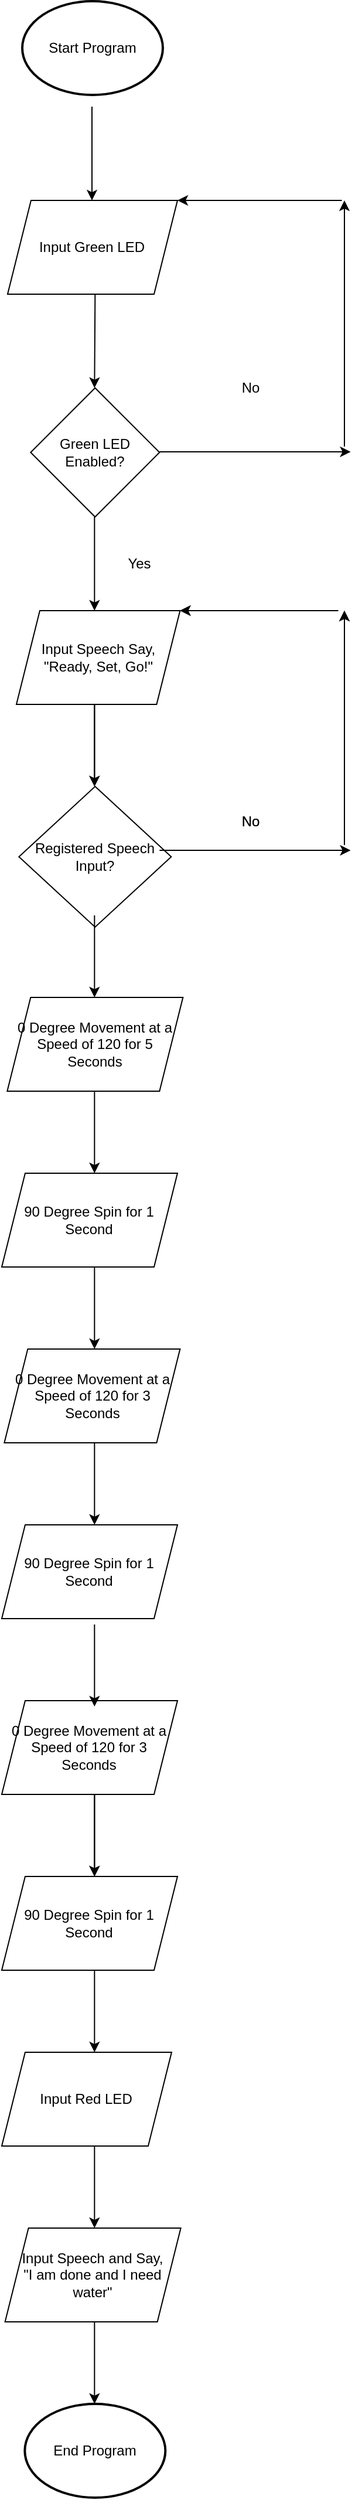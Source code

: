 <mxfile version="13.10.0" type="google"><diagram id="C5RBs43oDa-KdzZeNtuy" name="Page-1"><mxGraphModel dx="868" dy="450" grid="1" gridSize="10" guides="1" tooltips="1" connect="1" arrows="1" fold="1" page="1" pageScale="1" pageWidth="827" pageHeight="1169" math="0" shadow="0"><root><mxCell id="WIyWlLk6GJQsqaUBKTNV-0"/><mxCell id="WIyWlLk6GJQsqaUBKTNV-1" parent="WIyWlLk6GJQsqaUBKTNV-0"/><mxCell id="rlO3uNnhSseH4vvuS1n--1" value="Start Program" style="strokeWidth=2;html=1;shape=mxgraph.flowchart.start_1;whiteSpace=wrap;" parent="WIyWlLk6GJQsqaUBKTNV-1" vertex="1"><mxGeometry x="325" y="10" width="120" height="80" as="geometry"/></mxCell><mxCell id="rlO3uNnhSseH4vvuS1n--5" value="" style="endArrow=classic;html=1;" parent="WIyWlLk6GJQsqaUBKTNV-1" edge="1"><mxGeometry width="50" height="50" relative="1" as="geometry"><mxPoint x="384.5" y="100" as="sourcePoint"/><mxPoint x="384.5" y="180" as="targetPoint"/></mxGeometry></mxCell><mxCell id="rlO3uNnhSseH4vvuS1n--6" value="" style="endArrow=classic;html=1;" parent="WIyWlLk6GJQsqaUBKTNV-1" edge="1"><mxGeometry width="50" height="50" relative="1" as="geometry"><mxPoint x="387.17" y="260" as="sourcePoint"/><mxPoint x="386.67" y="340" as="targetPoint"/></mxGeometry></mxCell><mxCell id="rlO3uNnhSseH4vvuS1n--12" value="" style="endArrow=classic;html=1;" parent="WIyWlLk6GJQsqaUBKTNV-1" edge="1"><mxGeometry width="50" height="50" relative="1" as="geometry"><mxPoint x="600" y="390" as="sourcePoint"/><mxPoint x="600" y="180" as="targetPoint"/></mxGeometry></mxCell><mxCell id="rlO3uNnhSseH4vvuS1n--13" value="" style="endArrow=classic;html=1;" parent="WIyWlLk6GJQsqaUBKTNV-1" edge="1"><mxGeometry width="50" height="50" relative="1" as="geometry"><mxPoint x="597.81" y="180" as="sourcePoint"/><mxPoint x="457.49" y="180" as="targetPoint"/></mxGeometry></mxCell><mxCell id="rlO3uNnhSseH4vvuS1n--15" value="No" style="text;html=1;strokeColor=none;fillColor=none;align=center;verticalAlign=middle;whiteSpace=wrap;rounded=0;" parent="WIyWlLk6GJQsqaUBKTNV-1" vertex="1"><mxGeometry x="500" y="330" width="40" height="20" as="geometry"/></mxCell><mxCell id="rlO3uNnhSseH4vvuS1n--18" value="Yes" style="text;html=1;strokeColor=none;fillColor=none;align=center;verticalAlign=middle;whiteSpace=wrap;rounded=0;" parent="WIyWlLk6GJQsqaUBKTNV-1" vertex="1"><mxGeometry x="405" y="480" width="40" height="20" as="geometry"/></mxCell><mxCell id="rlO3uNnhSseH4vvuS1n--20" value="Green LED Enabled?" style="rhombus;whiteSpace=wrap;html=1;" parent="WIyWlLk6GJQsqaUBKTNV-1" vertex="1"><mxGeometry x="332.17" y="340" width="110" height="110" as="geometry"/></mxCell><mxCell id="rlO3uNnhSseH4vvuS1n--21" value="Input Green LED" style="shape=parallelogram;perimeter=parallelogramPerimeter;whiteSpace=wrap;html=1;fixedSize=1;" parent="WIyWlLk6GJQsqaUBKTNV-1" vertex="1"><mxGeometry x="312.49" y="180" width="145" height="80" as="geometry"/></mxCell><mxCell id="rlO3uNnhSseH4vvuS1n--22" value="Input Speech Say, &quot;Ready, Set, Go!&quot;" style="shape=parallelogram;perimeter=parallelogramPerimeter;whiteSpace=wrap;html=1;fixedSize=1;" parent="WIyWlLk6GJQsqaUBKTNV-1" vertex="1"><mxGeometry x="320" y="530" width="139.69" height="80" as="geometry"/></mxCell><mxCell id="rlO3uNnhSseH4vvuS1n--23" value="Registered Speech Input?" style="rhombus;whiteSpace=wrap;html=1;" parent="WIyWlLk6GJQsqaUBKTNV-1" vertex="1"><mxGeometry x="322.17" y="680" width="130" height="120" as="geometry"/></mxCell><mxCell id="rlO3uNnhSseH4vvuS1n--24" value="" style="endArrow=classic;html=1;" parent="WIyWlLk6GJQsqaUBKTNV-1" edge="1"><mxGeometry width="50" height="50" relative="1" as="geometry"><mxPoint x="386.67" y="450" as="sourcePoint"/><mxPoint x="386.67" y="530" as="targetPoint"/></mxGeometry></mxCell><mxCell id="rlO3uNnhSseH4vvuS1n--26" value="" style="endArrow=classic;html=1;" parent="WIyWlLk6GJQsqaUBKTNV-1" edge="1"><mxGeometry width="50" height="50" relative="1" as="geometry"><mxPoint x="386.67" y="610" as="sourcePoint"/><mxPoint x="386.67" y="680" as="targetPoint"/></mxGeometry></mxCell><mxCell id="rlO3uNnhSseH4vvuS1n--28" style="edgeStyle=orthogonalEdgeStyle;rounded=0;orthogonalLoop=1;jettySize=auto;html=1;" parent="WIyWlLk6GJQsqaUBKTNV-1" edge="1"><mxGeometry relative="1" as="geometry"><mxPoint x="605.29" y="394.5" as="targetPoint"/><mxPoint x="442.17" y="394.5" as="sourcePoint"/></mxGeometry></mxCell><mxCell id="rlO3uNnhSseH4vvuS1n--29" style="edgeStyle=orthogonalEdgeStyle;rounded=0;orthogonalLoop=1;jettySize=auto;html=1;" parent="WIyWlLk6GJQsqaUBKTNV-1" edge="1"><mxGeometry relative="1" as="geometry"><mxPoint x="605.29" y="734.5" as="targetPoint"/><mxPoint x="442.17" y="734.5" as="sourcePoint"/></mxGeometry></mxCell><mxCell id="rlO3uNnhSseH4vvuS1n--30" value="" style="endArrow=classic;html=1;" parent="WIyWlLk6GJQsqaUBKTNV-1" edge="1"><mxGeometry width="50" height="50" relative="1" as="geometry"><mxPoint x="600" y="730" as="sourcePoint"/><mxPoint x="600" y="530" as="targetPoint"/></mxGeometry></mxCell><mxCell id="rlO3uNnhSseH4vvuS1n--31" value="" style="endArrow=classic;html=1;" parent="WIyWlLk6GJQsqaUBKTNV-1" edge="1"><mxGeometry width="50" height="50" relative="1" as="geometry"><mxPoint x="594.69" y="530" as="sourcePoint"/><mxPoint x="459.69" y="530" as="targetPoint"/></mxGeometry></mxCell><mxCell id="rlO3uNnhSseH4vvuS1n--32" value="No" style="text;html=1;strokeColor=none;fillColor=none;align=center;verticalAlign=middle;whiteSpace=wrap;rounded=0;" parent="WIyWlLk6GJQsqaUBKTNV-1" vertex="1"><mxGeometry x="500" y="700" width="40" height="20" as="geometry"/></mxCell><mxCell id="rlO3uNnhSseH4vvuS1n--34" value="0 Degree Movement at a Speed of 120 for 5 Seconds" style="shape=parallelogram;perimeter=parallelogramPerimeter;whiteSpace=wrap;html=1;fixedSize=1;" parent="WIyWlLk6GJQsqaUBKTNV-1" vertex="1"><mxGeometry x="312.17" y="860" width="150" height="80" as="geometry"/></mxCell><mxCell id="rlO3uNnhSseH4vvuS1n--36" value="" style="endArrow=classic;html=1;" parent="WIyWlLk6GJQsqaUBKTNV-1" edge="1"><mxGeometry width="50" height="50" relative="1" as="geometry"><mxPoint x="386.67" y="610" as="sourcePoint"/><mxPoint x="386.67" y="680" as="targetPoint"/></mxGeometry></mxCell><mxCell id="rlO3uNnhSseH4vvuS1n--37" value="" style="endArrow=classic;html=1;" parent="WIyWlLk6GJQsqaUBKTNV-1" edge="1"><mxGeometry width="50" height="50" relative="1" as="geometry"><mxPoint x="386.67" y="790" as="sourcePoint"/><mxPoint x="386.67" y="860" as="targetPoint"/></mxGeometry></mxCell><mxCell id="rlO3uNnhSseH4vvuS1n--39" value="" style="endArrow=classic;html=1;" parent="WIyWlLk6GJQsqaUBKTNV-1" edge="1"><mxGeometry width="50" height="50" relative="1" as="geometry"><mxPoint x="386.67" y="940" as="sourcePoint"/><mxPoint x="386.67" y="1010" as="targetPoint"/></mxGeometry></mxCell><mxCell id="rlO3uNnhSseH4vvuS1n--40" value="90 Degree Spin for 1 Second" style="shape=parallelogram;perimeter=parallelogramPerimeter;whiteSpace=wrap;html=1;fixedSize=1;" parent="WIyWlLk6GJQsqaUBKTNV-1" vertex="1"><mxGeometry x="307.49" y="1010" width="150" height="80" as="geometry"/></mxCell><mxCell id="rlO3uNnhSseH4vvuS1n--41" value="" style="endArrow=classic;html=1;" parent="WIyWlLk6GJQsqaUBKTNV-1" edge="1"><mxGeometry width="50" height="50" relative="1" as="geometry"><mxPoint x="386.67" y="1090" as="sourcePoint"/><mxPoint x="386.67" y="1160" as="targetPoint"/></mxGeometry></mxCell><mxCell id="rlO3uNnhSseH4vvuS1n--42" value="0 Degree Movement at a Speed of 120 for 3 Seconds" style="shape=parallelogram;perimeter=parallelogramPerimeter;whiteSpace=wrap;html=1;fixedSize=1;" parent="WIyWlLk6GJQsqaUBKTNV-1" vertex="1"><mxGeometry x="309.69" y="1160" width="150" height="80" as="geometry"/></mxCell><mxCell id="rlO3uNnhSseH4vvuS1n--43" value="90 Degree Spin for 1 Second" style="shape=parallelogram;perimeter=parallelogramPerimeter;whiteSpace=wrap;html=1;fixedSize=1;" parent="WIyWlLk6GJQsqaUBKTNV-1" vertex="1"><mxGeometry x="307.49" y="1310" width="150" height="80" as="geometry"/></mxCell><mxCell id="rlO3uNnhSseH4vvuS1n--44" value="" style="endArrow=classic;html=1;" parent="WIyWlLk6GJQsqaUBKTNV-1" edge="1"><mxGeometry width="50" height="50" relative="1" as="geometry"><mxPoint x="386.67" y="1240" as="sourcePoint"/><mxPoint x="386.67" y="1310" as="targetPoint"/></mxGeometry></mxCell><mxCell id="rlO3uNnhSseH4vvuS1n--45" value="0 Degree Movement at a Speed of 120 for 3 Seconds" style="shape=parallelogram;perimeter=parallelogramPerimeter;whiteSpace=wrap;html=1;fixedSize=1;" parent="WIyWlLk6GJQsqaUBKTNV-1" vertex="1"><mxGeometry x="307.49" y="1460" width="150" height="80" as="geometry"/></mxCell><mxCell id="rlO3uNnhSseH4vvuS1n--46" value="" style="endArrow=classic;html=1;" parent="WIyWlLk6GJQsqaUBKTNV-1" edge="1"><mxGeometry width="50" height="50" relative="1" as="geometry"><mxPoint x="386.67" y="1395" as="sourcePoint"/><mxPoint x="386.67" y="1465" as="targetPoint"/></mxGeometry></mxCell><mxCell id="rlO3uNnhSseH4vvuS1n--47" value="" style="endArrow=classic;html=1;" parent="WIyWlLk6GJQsqaUBKTNV-1" edge="1"><mxGeometry width="50" height="50" relative="1" as="geometry"><mxPoint x="600" y="730" as="sourcePoint"/><mxPoint x="600" y="530" as="targetPoint"/></mxGeometry></mxCell><mxCell id="rlO3uNnhSseH4vvuS1n--48" value="" style="endArrow=classic;html=1;" parent="WIyWlLk6GJQsqaUBKTNV-1" edge="1"><mxGeometry width="50" height="50" relative="1" as="geometry"><mxPoint x="594.69" y="530" as="sourcePoint"/><mxPoint x="459.69" y="530" as="targetPoint"/></mxGeometry></mxCell><mxCell id="rlO3uNnhSseH4vvuS1n--49" value="No" style="text;html=1;strokeColor=none;fillColor=none;align=center;verticalAlign=middle;whiteSpace=wrap;rounded=0;" parent="WIyWlLk6GJQsqaUBKTNV-1" vertex="1"><mxGeometry x="500" y="700" width="40" height="20" as="geometry"/></mxCell><mxCell id="rlO3uNnhSseH4vvuS1n--50" value="" style="endArrow=classic;html=1;" parent="WIyWlLk6GJQsqaUBKTNV-1" edge="1"><mxGeometry width="50" height="50" relative="1" as="geometry"><mxPoint x="386.67" y="1540" as="sourcePoint"/><mxPoint x="386.67" y="1610" as="targetPoint"/></mxGeometry></mxCell><mxCell id="rlO3uNnhSseH4vvuS1n--51" value="90 Degree Spin for 1 Second" style="shape=parallelogram;perimeter=parallelogramPerimeter;whiteSpace=wrap;html=1;fixedSize=1;" parent="WIyWlLk6GJQsqaUBKTNV-1" vertex="1"><mxGeometry x="307.49" y="1610" width="150" height="80" as="geometry"/></mxCell><mxCell id="rlO3uNnhSseH4vvuS1n--52" value="Input Red LED" style="shape=parallelogram;perimeter=parallelogramPerimeter;whiteSpace=wrap;html=1;fixedSize=1;" parent="WIyWlLk6GJQsqaUBKTNV-1" vertex="1"><mxGeometry x="307.49" y="1760" width="145" height="80" as="geometry"/></mxCell><mxCell id="rlO3uNnhSseH4vvuS1n--53" value="" style="endArrow=classic;html=1;" parent="WIyWlLk6GJQsqaUBKTNV-1" edge="1"><mxGeometry width="50" height="50" relative="1" as="geometry"><mxPoint x="386.67" y="1540" as="sourcePoint"/><mxPoint x="386.67" y="1610" as="targetPoint"/></mxGeometry></mxCell><mxCell id="rlO3uNnhSseH4vvuS1n--54" value="" style="endArrow=classic;html=1;" parent="WIyWlLk6GJQsqaUBKTNV-1" edge="1"><mxGeometry width="50" height="50" relative="1" as="geometry"><mxPoint x="386.67" y="1690" as="sourcePoint"/><mxPoint x="386.67" y="1760" as="targetPoint"/></mxGeometry></mxCell><mxCell id="rlO3uNnhSseH4vvuS1n--55" value="" style="endArrow=classic;html=1;" parent="WIyWlLk6GJQsqaUBKTNV-1" edge="1"><mxGeometry width="50" height="50" relative="1" as="geometry"><mxPoint x="386.67" y="1840" as="sourcePoint"/><mxPoint x="386.67" y="1910" as="targetPoint"/></mxGeometry></mxCell><mxCell id="rlO3uNnhSseH4vvuS1n--56" value="Input Speech and Say,&lt;br&gt;&quot;I am done and I need water&quot;" style="shape=parallelogram;perimeter=parallelogramPerimeter;whiteSpace=wrap;html=1;fixedSize=1;" parent="WIyWlLk6GJQsqaUBKTNV-1" vertex="1"><mxGeometry x="310.32" y="1910" width="150" height="80" as="geometry"/></mxCell><mxCell id="rlO3uNnhSseH4vvuS1n--57" value="End Program" style="strokeWidth=2;html=1;shape=mxgraph.flowchart.start_1;whiteSpace=wrap;" parent="WIyWlLk6GJQsqaUBKTNV-1" vertex="1"><mxGeometry x="327.17" y="2060" width="120" height="80" as="geometry"/></mxCell><mxCell id="rlO3uNnhSseH4vvuS1n--58" value="" style="endArrow=classic;html=1;" parent="WIyWlLk6GJQsqaUBKTNV-1" edge="1"><mxGeometry width="50" height="50" relative="1" as="geometry"><mxPoint x="386.67" y="1990" as="sourcePoint"/><mxPoint x="386.67" y="2060" as="targetPoint"/></mxGeometry></mxCell></root></mxGraphModel></diagram></mxfile>